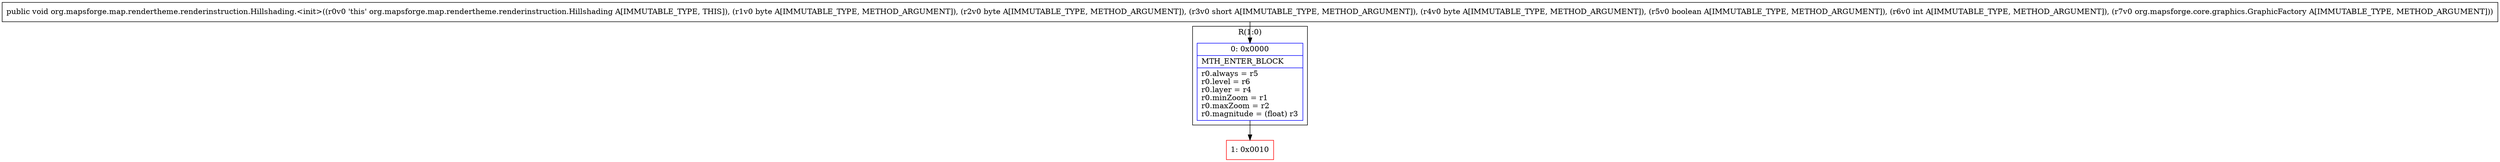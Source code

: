 digraph "CFG fororg.mapsforge.map.rendertheme.renderinstruction.Hillshading.\<init\>(BBSBZILorg\/mapsforge\/core\/graphics\/GraphicFactory;)V" {
subgraph cluster_Region_442030997 {
label = "R(1:0)";
node [shape=record,color=blue];
Node_0 [shape=record,label="{0\:\ 0x0000|MTH_ENTER_BLOCK\l|r0.always = r5\lr0.level = r6\lr0.layer = r4\lr0.minZoom = r1\lr0.maxZoom = r2\lr0.magnitude = (float) r3\l}"];
}
Node_1 [shape=record,color=red,label="{1\:\ 0x0010}"];
MethodNode[shape=record,label="{public void org.mapsforge.map.rendertheme.renderinstruction.Hillshading.\<init\>((r0v0 'this' org.mapsforge.map.rendertheme.renderinstruction.Hillshading A[IMMUTABLE_TYPE, THIS]), (r1v0 byte A[IMMUTABLE_TYPE, METHOD_ARGUMENT]), (r2v0 byte A[IMMUTABLE_TYPE, METHOD_ARGUMENT]), (r3v0 short A[IMMUTABLE_TYPE, METHOD_ARGUMENT]), (r4v0 byte A[IMMUTABLE_TYPE, METHOD_ARGUMENT]), (r5v0 boolean A[IMMUTABLE_TYPE, METHOD_ARGUMENT]), (r6v0 int A[IMMUTABLE_TYPE, METHOD_ARGUMENT]), (r7v0 org.mapsforge.core.graphics.GraphicFactory A[IMMUTABLE_TYPE, METHOD_ARGUMENT])) }"];
MethodNode -> Node_0;
Node_0 -> Node_1;
}

